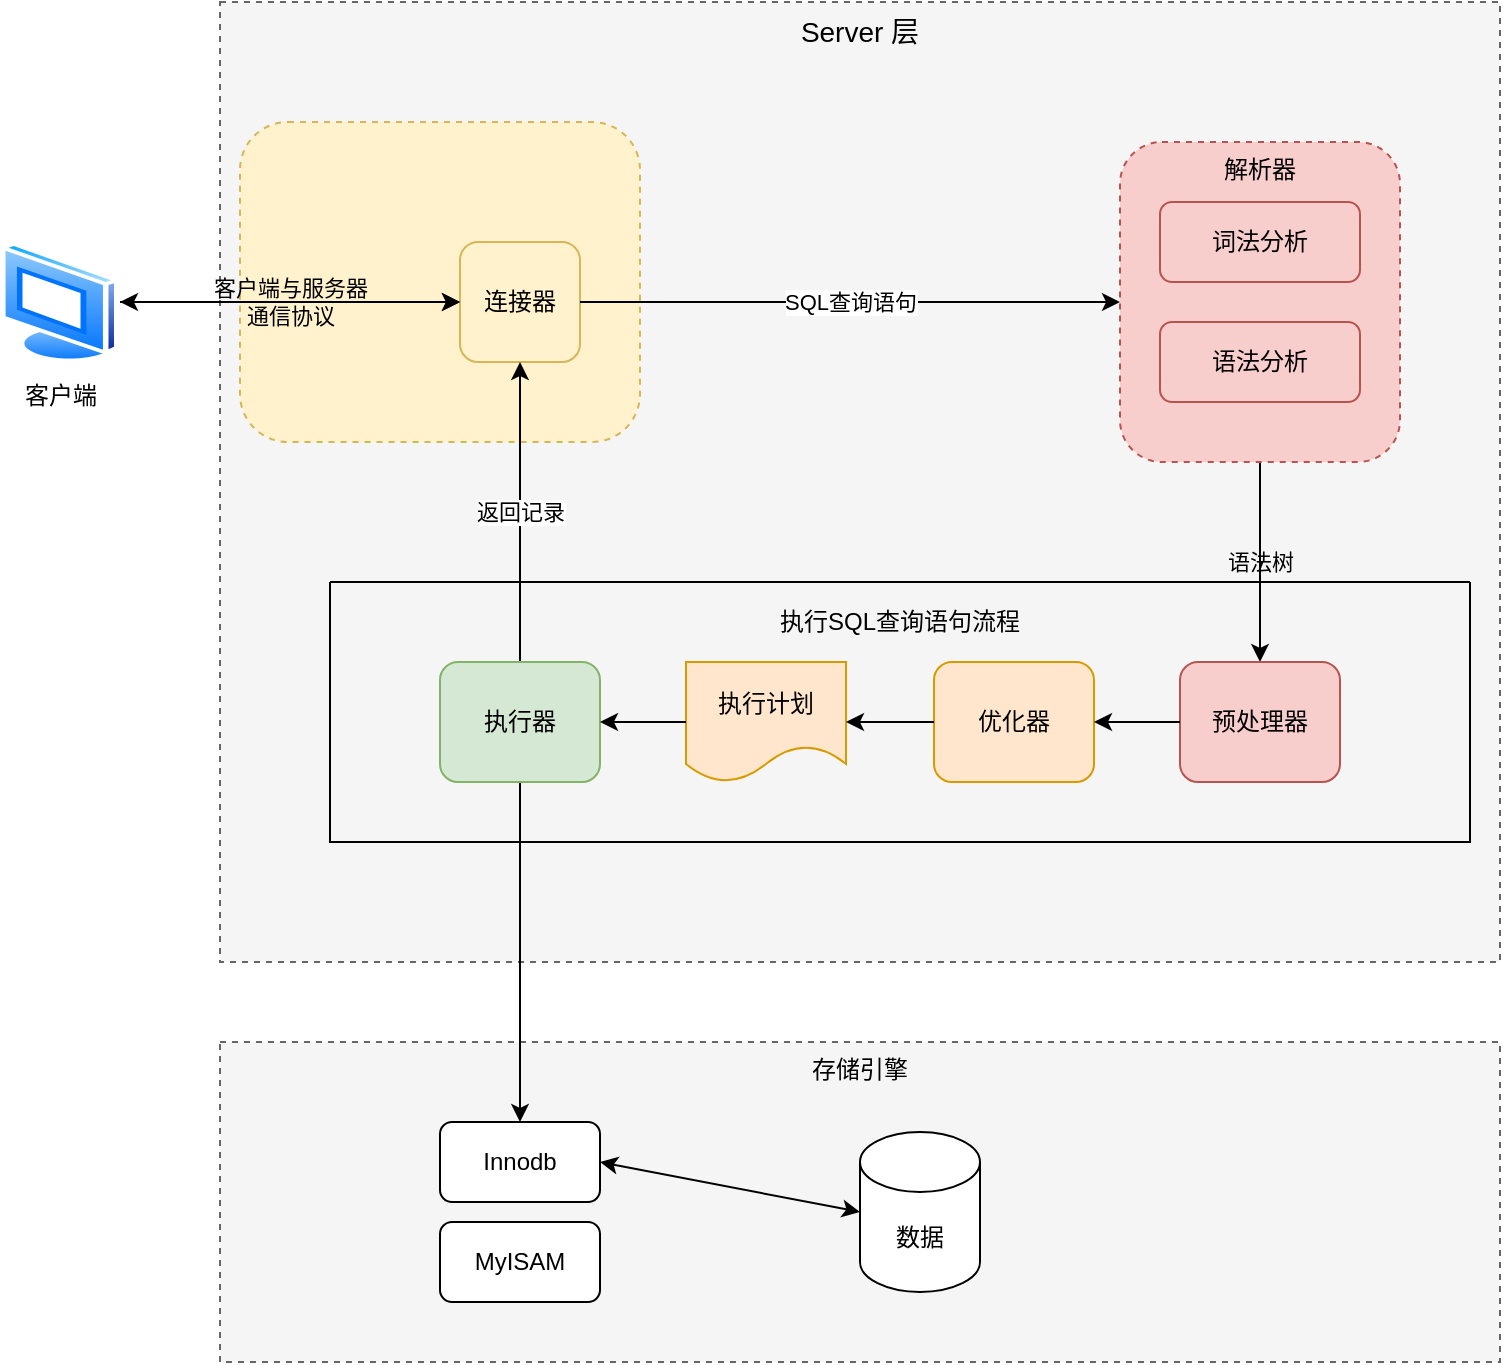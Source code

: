 <mxfile>
    <diagram id="lxSOXpMN3MD044OJFaUk" name="第 1 页">
        <mxGraphModel dx="832" dy="802" grid="1" gridSize="10" guides="1" tooltips="1" connect="1" arrows="1" fold="1" page="1" pageScale="1" pageWidth="827" pageHeight="1169" math="0" shadow="0">
            <root>
                <mxCell id="0"/>
                <mxCell id="1" parent="0"/>
                <mxCell id="server_layer" value="Server 层" style="rounded=0;whiteSpace=wrap;html=1;fillColor=#f5f5f5;strokeColor=#666666;dashed=1;verticalAlign=top;fontSize=14;movable=0;resizable=0;rotatable=0;deletable=0;editable=0;locked=1;connectable=0;" parent="1" vertex="1">
                    <mxGeometry x="120" y="20" width="640" height="480" as="geometry"/>
                </mxCell>
                <mxCell id="client_group" value="" style="rounded=1;whiteSpace=wrap;html=1;fillColor=#fff2cc;strokeColor=#d6b656;dashed=1;" parent="1" vertex="1">
                    <mxGeometry x="130" y="80" width="200" height="160" as="geometry"/>
                </mxCell>
                <mxCell id="client" value="客户端" style="shape=image;html=1;verticalAlign=top;verticalLabelPosition=bottom;labelBackgroundColor=default;imageAspect=0;aspect=fixed;image=img/lib/active_directory/vista_terminal.svg;perimeter=ellipsePerimeter;shadow=0;dashed=0;spacingTop=3;" parent="1" vertex="1">
                    <mxGeometry x="10" y="140" width="60" height="60" as="geometry"/>
                </mxCell>
                <mxCell id="connector" value="连接器" style="rounded=1;whiteSpace=wrap;html=1;fillColor=#fff2cc;strokeColor=#d6b656;" parent="1" vertex="1">
                    <mxGeometry x="240" y="140" width="60" height="60" as="geometry"/>
                </mxCell>
                <mxCell id="storage_layer" value="存储引擎" style="rounded=0;whiteSpace=wrap;html=1;fillColor=#f5f5f5;strokeColor=#666666;dashed=1;verticalAlign=top;" parent="1" vertex="1">
                    <mxGeometry x="120" y="540" width="640" height="160" as="geometry"/>
                </mxCell>
                <mxCell id="innodb" value="Innodb" style="rounded=1;whiteSpace=wrap;html=1;" parent="1" vertex="1">
                    <mxGeometry x="230" y="580" width="80" height="40" as="geometry"/>
                </mxCell>
                <mxCell id="myisam" value="MyISAM" style="rounded=1;whiteSpace=wrap;html=1;" parent="1" vertex="1">
                    <mxGeometry x="230" y="630" width="80" height="40" as="geometry"/>
                </mxCell>
                <mxCell id="database" value="数据" style="shape=cylinder3;whiteSpace=wrap;html=1;boundedLbl=1;backgroundOutline=1;size=15;" parent="1" vertex="1">
                    <mxGeometry x="440" y="585" width="60" height="80" as="geometry"/>
                </mxCell>
                <mxCell id="" value="" style="endArrow=classic;html=1;exitX=1;exitY=0.5;exitDx=0;exitDy=0;entryX=0;entryY=0.5;entryDx=0;entryDy=0;" parent="1" source="client" target="connector" edge="1">
                    <mxGeometry width="50" height="50" relative="1" as="geometry"/>
                </mxCell>
                <mxCell id="arrow1" value="客户端与服务器&#xa;通信协议" style="endArrow=classic;startArrow=classic;html=1;exitX=1;exitY=0.5;entryX=0;entryY=0.5;labelBackgroundColor=none;" parent="1" source="client" target="connector" edge="1">
                    <mxGeometry relative="1" as="geometry"/>
                </mxCell>
                <mxCell id="arrow2" value="SQL查询语句" style="endArrow=classic;html=1;exitX=1;exitY=0.5;entryX=0;entryY=0.5;entryDx=0;entryDy=0;" parent="1" source="connector" target="parser_group" edge="1">
                    <mxGeometry relative="1" as="geometry">
                        <mxPoint x="320" y="170" as="targetPoint"/>
                    </mxGeometry>
                </mxCell>
                <mxCell id="arrow4" value="语法树" style="endArrow=classic;html=1;exitX=0.5;exitY=1;entryX=0.5;entryY=0;labelBackgroundColor=none;" parent="1" source="parser_group" target="preprocessor" edge="1">
                    <mxGeometry relative="1" as="geometry"/>
                </mxCell>
                <mxCell id="arrow7" value="" style="endArrow=classic;html=1;exitX=0.5;exitY=1;entryX=0.5;entryY=0;entryDx=0;entryDy=0;" parent="1" source="executor" target="innodb" edge="1">
                    <mxGeometry relative="1" as="geometry"/>
                </mxCell>
                <mxCell id="arrow8" value="" style="endArrow=classic;startArrow=classic;html=1;exitX=1;exitY=0.5;entryX=0;entryY=0.5;" parent="1" source="innodb" target="database" edge="1">
                    <mxGeometry relative="1" as="geometry"/>
                </mxCell>
                <mxCell id="arrow9" value="返回记录" style="endArrow=classic;html=1;exitX=0.5;exitY=0;entryX=0.5;entryY=1;strokeColor=default;edgeStyle=orthogonalEdgeStyle;entryDx=0;entryDy=0;exitDx=0;exitDy=0;" parent="1" source="executor" target="connector" edge="1">
                    <mxGeometry relative="1" as="geometry"/>
                </mxCell>
                <mxCell id="11" value="" style="group" parent="1" vertex="1" connectable="0">
                    <mxGeometry x="570" y="90" width="140" height="160" as="geometry"/>
                </mxCell>
                <mxCell id="parser_group" value="解析器" style="rounded=1;whiteSpace=wrap;html=1;fillColor=#f8cecc;strokeColor=#b85450;dashed=1;verticalAlign=top;" parent="11" vertex="1">
                    <mxGeometry width="140" height="160" as="geometry"/>
                </mxCell>
                <mxCell id="word_parser" value="词法分析" style="rounded=1;whiteSpace=wrap;html=1;fillColor=#f8cecc;strokeColor=#b85450;" parent="11" vertex="1">
                    <mxGeometry x="20" y="30" width="100" height="40" as="geometry"/>
                </mxCell>
                <mxCell id="syntax_parser" value="语法分析" style="rounded=1;whiteSpace=wrap;html=1;fillColor=#f8cecc;strokeColor=#b85450;" parent="11" vertex="1">
                    <mxGeometry x="20" y="90" width="100" height="40" as="geometry"/>
                </mxCell>
                <mxCell id="12" value="" style="swimlane;startSize=0;" parent="1" vertex="1">
                    <mxGeometry x="175" y="310" width="570" height="130" as="geometry"/>
                </mxCell>
                <mxCell id="preprocessor" value="预处理器" style="rounded=1;whiteSpace=wrap;html=1;fillColor=#f8cecc;strokeColor=#b85450;" parent="12" vertex="1">
                    <mxGeometry x="425" y="40" width="80" height="60" as="geometry"/>
                </mxCell>
                <mxCell id="optimizer" value="优化器" style="rounded=1;whiteSpace=wrap;html=1;fillColor=#ffe6cc;strokeColor=#d79b00;" parent="12" vertex="1">
                    <mxGeometry x="302" y="40" width="80" height="60" as="geometry"/>
                </mxCell>
                <mxCell id="arrow5" value="" style="endArrow=classic;html=1;exitX=0;exitY=0.5;entryX=1;entryY=0.5;" parent="12" source="preprocessor" target="optimizer" edge="1">
                    <mxGeometry relative="1" as="geometry"/>
                </mxCell>
                <mxCell id="executor" value="执行器" style="rounded=1;whiteSpace=wrap;html=1;fillColor=#d5e8d4;strokeColor=#82b366;" parent="12" vertex="1">
                    <mxGeometry x="55" y="40" width="80" height="60" as="geometry"/>
                </mxCell>
                <mxCell id="execution_flow" value="执行SQL查询语句流程" style="text;html=1;strokeColor=none;fillColor=none;align=center;verticalAlign=middle;whiteSpace=wrap;rounded=0;" parent="12" vertex="1">
                    <mxGeometry x="205" y="10" width="160" height="20" as="geometry"/>
                </mxCell>
                <mxCell id="9" value="执行计划" style="rounded=1;whiteSpace=wrap;html=1;fillColor=#ffe6cc;strokeColor=#d79b00;shape=document;boundedLbl=1;" parent="12" vertex="1">
                    <mxGeometry x="178" y="40" width="80" height="60" as="geometry"/>
                </mxCell>
                <mxCell id="10" value="" style="endArrow=classic;html=1;exitX=0;exitY=0.5;entryX=1;entryY=0.5;" parent="12" source="optimizer" target="9" edge="1">
                    <mxGeometry relative="1" as="geometry">
                        <mxPoint x="225" y="70" as="sourcePoint"/>
                        <mxPoint x="135" y="70" as="targetPoint"/>
                    </mxGeometry>
                </mxCell>
                <mxCell id="arrow6" value="" style="endArrow=classic;html=1;exitX=0;exitY=0.5;entryX=1;entryY=0.5;" parent="12" source="9" target="executor" edge="1">
                    <mxGeometry relative="1" as="geometry"/>
                </mxCell>
            </root>
        </mxGraphModel>
    </diagram>
</mxfile>